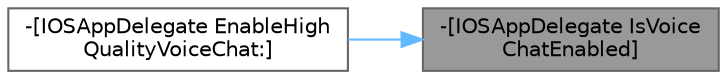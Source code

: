 digraph "-[IOSAppDelegate IsVoiceChatEnabled]"
{
 // INTERACTIVE_SVG=YES
 // LATEX_PDF_SIZE
  bgcolor="transparent";
  edge [fontname=Helvetica,fontsize=10,labelfontname=Helvetica,labelfontsize=10];
  node [fontname=Helvetica,fontsize=10,shape=box,height=0.2,width=0.4];
  rankdir="RL";
  Node1 [id="Node000001",label="-[IOSAppDelegate IsVoice\lChatEnabled]",height=0.2,width=0.4,color="gray40", fillcolor="grey60", style="filled", fontcolor="black",tooltip=" "];
  Node1 -> Node2 [id="edge1_Node000001_Node000002",dir="back",color="steelblue1",style="solid",tooltip=" "];
  Node2 [id="Node000002",label="-[IOSAppDelegate EnableHigh\lQualityVoiceChat:]",height=0.2,width=0.4,color="grey40", fillcolor="white", style="filled",URL="$d6/d94/interfaceIOSAppDelegate.html#a6074e8cfbcba4d6c8e3c8cbdd95a0463",tooltip=" "];
}

